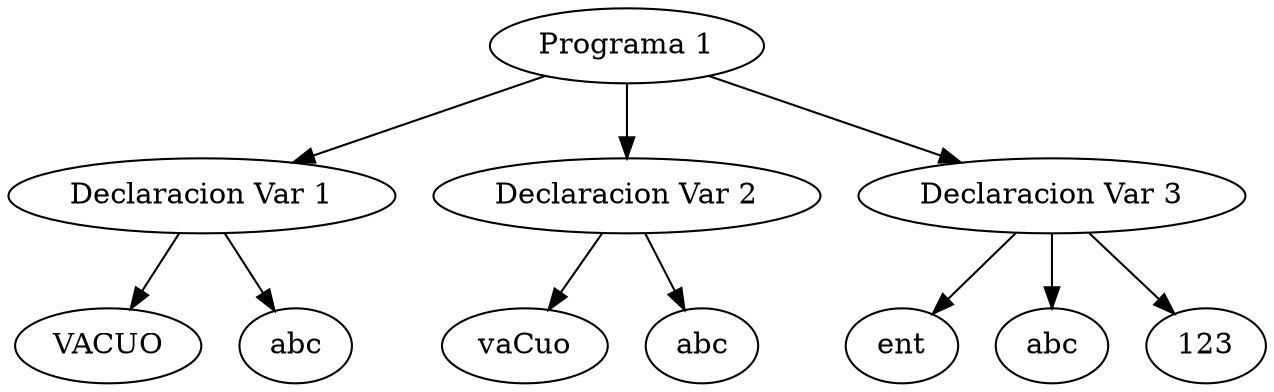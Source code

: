 digraph G {
	"Programa 1" -> "Declaracion Var 1"
	1 [label="VACUO"]
	"Declaracion Var 1" -> 1
	2 [label="abc"]
	"Declaracion Var 1" -> 2
	"Programa 1" -> "Declaracion Var 2"
	3 [label="vaCuo"]
	"Declaracion Var 2" -> 3
	4 [label="abc"]
	"Declaracion Var 2" -> 4
	"Programa 1" -> "Declaracion Var 3"
	5 [label="ent"]
	"Declaracion Var 3" -> 5
	6 [label="abc"]
	"Declaracion Var 3" -> 6
	7 [label="123"]
	"Declaracion Var 3" -> 7
}